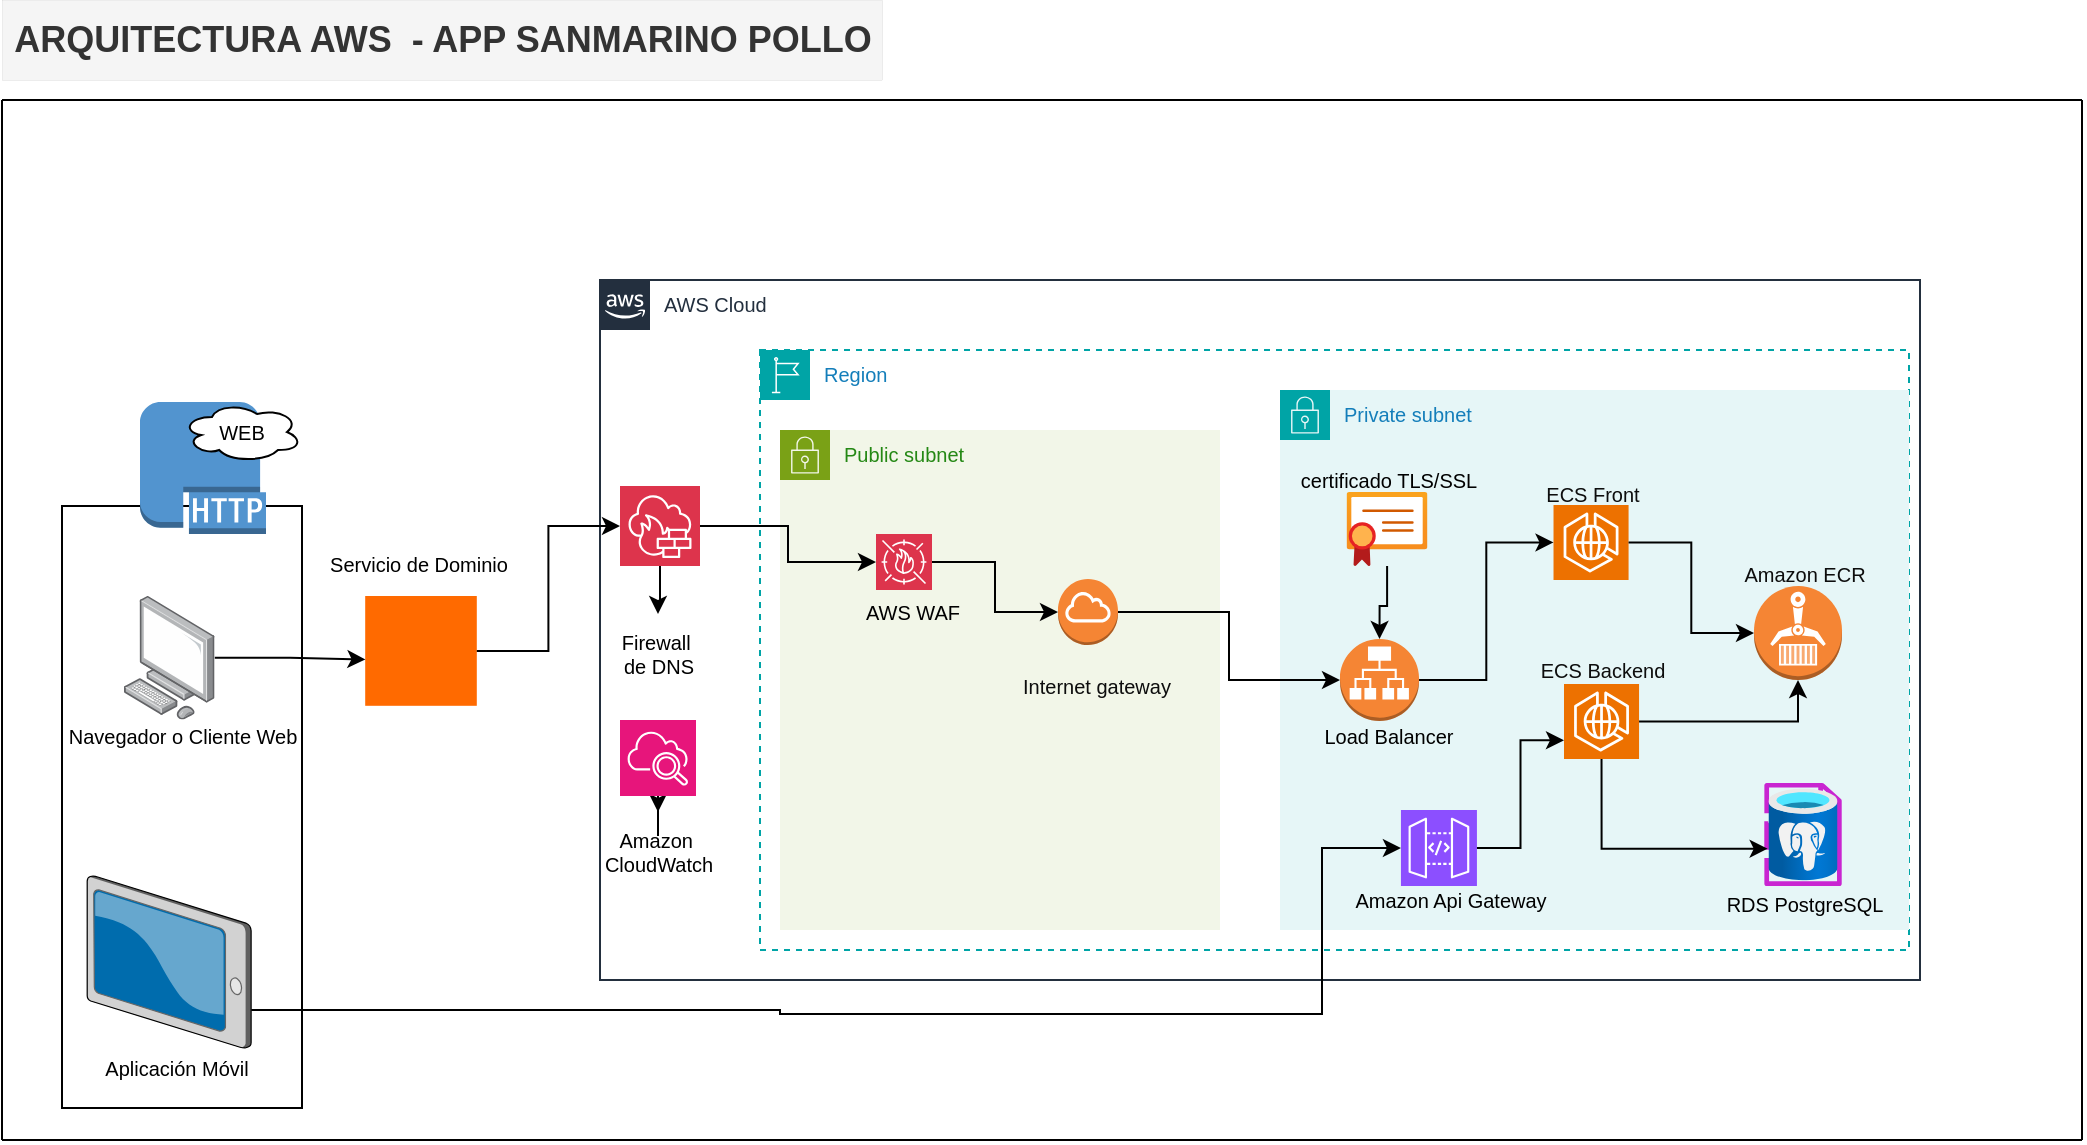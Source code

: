 <mxfile version="27.0.5" pages="2">
  <diagram name="Aq.AWS" id="jx31Y54z5jXAdwGqqSqa">
    <mxGraphModel dx="2103" dy="579" grid="0" gridSize="10" guides="1" tooltips="1" connect="1" arrows="1" fold="1" page="0" pageScale="1" pageWidth="827" pageHeight="1169" math="0" shadow="0">
      <root>
        <mxCell id="0" />
        <mxCell id="1" parent="0" />
        <mxCell id="Luhz2RRqsVVZIBwHOKy7-57" value="" style="rounded=0;whiteSpace=wrap;html=1;fontSize=10;" parent="1" vertex="1">
          <mxGeometry x="-770" y="273" width="120" height="301" as="geometry" />
        </mxCell>
        <mxCell id="Luhz2RRqsVVZIBwHOKy7-1" value="AWS Cloud" style="points=[[0,0],[0.25,0],[0.5,0],[0.75,0],[1,0],[1,0.25],[1,0.5],[1,0.75],[1,1],[0.75,1],[0.5,1],[0.25,1],[0,1],[0,0.75],[0,0.5],[0,0.25]];outlineConnect=0;gradientColor=none;html=1;whiteSpace=wrap;fontSize=10;fontStyle=0;container=1;pointerEvents=0;collapsible=0;recursiveResize=0;shape=mxgraph.aws4.group;grIcon=mxgraph.aws4.group_aws_cloud_alt;strokeColor=#232F3E;fillColor=none;verticalAlign=top;align=left;spacingLeft=30;fontColor=#232F3E;dashed=0;" parent="1" vertex="1">
          <mxGeometry x="-501" y="160" width="660" height="350" as="geometry" />
        </mxCell>
        <mxCell id="Luhz2RRqsVVZIBwHOKy7-65" style="edgeStyle=orthogonalEdgeStyle;rounded=0;orthogonalLoop=1;jettySize=auto;html=1;fontSize=10;" parent="Luhz2RRqsVVZIBwHOKy7-1" source="Luhz2RRqsVVZIBwHOKy7-35" target="Luhz2RRqsVVZIBwHOKy7-62" edge="1">
          <mxGeometry relative="1" as="geometry" />
        </mxCell>
        <mxCell id="Luhz2RRqsVVZIBwHOKy7-35" value="" style="sketch=0;points=[[0,0,0],[0.25,0,0],[0.5,0,0],[0.75,0,0],[1,0,0],[0,1,0],[0.25,1,0],[0.5,1,0],[0.75,1,0],[1,1,0],[0,0.25,0],[0,0.5,0],[0,0.75,0],[1,0.25,0],[1,0.5,0],[1,0.75,0]];points=[[0,0,0],[0.25,0,0],[0.5,0,0],[0.75,0,0],[1,0,0],[0,1,0],[0.25,1,0],[0.5,1,0],[0.75,1,0],[1,1,0],[0,0.25,0],[0,0.5,0],[0,0.75,0],[1,0.25,0],[1,0.5,0],[1,0.75,0]];outlineConnect=0;fontColor=#232F3E;fillColor=#E7157B;strokeColor=#ffffff;dashed=0;verticalLabelPosition=bottom;verticalAlign=top;align=center;html=1;fontSize=10;fontStyle=0;aspect=fixed;shape=mxgraph.aws4.resourceIcon;resIcon=mxgraph.aws4.cloudwatch_2;" parent="Luhz2RRqsVVZIBwHOKy7-1" vertex="1">
          <mxGeometry x="10" y="220" width="38" height="38" as="geometry" />
        </mxCell>
        <mxCell id="Luhz2RRqsVVZIBwHOKy7-64" style="edgeStyle=orthogonalEdgeStyle;rounded=0;orthogonalLoop=1;jettySize=auto;html=1;exitX=0.5;exitY=1;exitDx=0;exitDy=0;exitPerimeter=0;fontSize=10;" parent="Luhz2RRqsVVZIBwHOKy7-1" source="Luhz2RRqsVVZIBwHOKy7-36" target="Luhz2RRqsVVZIBwHOKy7-63" edge="1">
          <mxGeometry relative="1" as="geometry" />
        </mxCell>
        <mxCell id="Luhz2RRqsVVZIBwHOKy7-36" value="" style="sketch=0;points=[[0,0,0],[0.25,0,0],[0.5,0,0],[0.75,0,0],[1,0,0],[0,1,0],[0.25,1,0],[0.5,1,0],[0.75,1,0],[1,1,0],[0,0.25,0],[0,0.5,0],[0,0.75,0],[1,0.25,0],[1,0.5,0],[1,0.75,0]];outlineConnect=0;fontColor=#232F3E;fillColor=#DD344C;strokeColor=#ffffff;dashed=0;verticalLabelPosition=bottom;verticalAlign=top;align=center;html=1;fontSize=10;fontStyle=0;aspect=fixed;shape=mxgraph.aws4.resourceIcon;resIcon=mxgraph.aws4.network_firewall;" parent="Luhz2RRqsVVZIBwHOKy7-1" vertex="1">
          <mxGeometry x="10" y="103" width="40" height="40" as="geometry" />
        </mxCell>
        <mxCell id="Luhz2RRqsVVZIBwHOKy7-62" value="&lt;font&gt;Amazon&amp;nbsp;&lt;/font&gt;&lt;div&gt;&lt;font&gt;CloudWatch&lt;/font&gt;&lt;/div&gt;" style="text;html=1;align=center;verticalAlign=middle;resizable=0;points=[];autosize=1;strokeColor=none;fillColor=none;fontSize=10;" parent="Luhz2RRqsVVZIBwHOKy7-1" vertex="1">
          <mxGeometry x="-11" y="266" width="80" height="40" as="geometry" />
        </mxCell>
        <mxCell id="Luhz2RRqsVVZIBwHOKy7-63" value="Firewall&amp;nbsp;&lt;div&gt;de DNS&lt;/div&gt;" style="text;html=1;align=center;verticalAlign=middle;resizable=0;points=[];autosize=1;strokeColor=none;fillColor=none;fontSize=10;" parent="Luhz2RRqsVVZIBwHOKy7-1" vertex="1">
          <mxGeometry x="-1" y="167" width="60" height="40" as="geometry" />
        </mxCell>
        <mxCell id="Luhz2RRqsVVZIBwHOKy7-5" value="Region" style="points=[[0,0],[0.25,0],[0.5,0],[0.75,0],[1,0],[1,0.25],[1,0.5],[1,0.75],[1,1],[0.75,1],[0.5,1],[0.25,1],[0,1],[0,0.75],[0,0.5],[0,0.25]];outlineConnect=0;gradientColor=none;html=1;whiteSpace=wrap;fontSize=10;fontStyle=0;container=1;pointerEvents=0;collapsible=0;recursiveResize=0;shape=mxgraph.aws4.group;grIcon=mxgraph.aws4.group_region;strokeColor=#00A4A6;fillColor=none;verticalAlign=top;align=left;spacingLeft=30;fontColor=#147EBA;dashed=1;" parent="Luhz2RRqsVVZIBwHOKy7-1" vertex="1">
          <mxGeometry x="80" y="35" width="574.5" height="300" as="geometry" />
        </mxCell>
        <mxCell id="Luhz2RRqsVVZIBwHOKy7-8" value="Public subnet" style="points=[[0,0],[0.25,0],[0.5,0],[0.75,0],[1,0],[1,0.25],[1,0.5],[1,0.75],[1,1],[0.75,1],[0.5,1],[0.25,1],[0,1],[0,0.75],[0,0.5],[0,0.25]];outlineConnect=0;gradientColor=none;html=1;whiteSpace=wrap;fontSize=10;fontStyle=0;container=1;pointerEvents=0;collapsible=0;recursiveResize=0;shape=mxgraph.aws4.group;grIcon=mxgraph.aws4.group_security_group;grStroke=0;strokeColor=#7AA116;fillColor=#F2F6E8;verticalAlign=top;align=left;spacingLeft=30;fontColor=#248814;dashed=0;" parent="Luhz2RRqsVVZIBwHOKy7-5" vertex="1">
          <mxGeometry x="10" y="40" width="220" height="250" as="geometry" />
        </mxCell>
        <mxCell id="Luhz2RRqsVVZIBwHOKy7-10" value="" style="outlineConnect=0;dashed=0;verticalLabelPosition=bottom;verticalAlign=top;align=center;html=1;shape=mxgraph.aws3.internet_gateway;fillColor=#F58534;gradientColor=none;fontSize=10;" parent="Luhz2RRqsVVZIBwHOKy7-8" vertex="1">
          <mxGeometry x="139" y="74.5" width="30" height="33" as="geometry" />
        </mxCell>
        <mxCell id="Luhz2RRqsVVZIBwHOKy7-13" value="&lt;span data-lucid-content=&quot;{&amp;quot;t&amp;quot;:&amp;quot;AWS WAF&amp;quot;,&amp;quot;m&amp;quot;:[{&amp;quot;s&amp;quot;:0,&amp;quot;n&amp;quot;:&amp;quot;p&amp;quot;,&amp;quot;v&amp;quot;:1.2},{&amp;quot;s&amp;quot;:0,&amp;quot;n&amp;quot;:&amp;quot;s&amp;quot;,&amp;quot;v&amp;quot;:26,&amp;quot;e&amp;quot;:7},{&amp;quot;s&amp;quot;:0,&amp;quot;n&amp;quot;:&amp;quot;fsp&amp;quot;,&amp;quot;v&amp;quot;:&amp;quot;ss_presetShapeStyle1_textStyle&amp;quot;,&amp;quot;e&amp;quot;:7},{&amp;quot;s&amp;quot;:0,&amp;quot;n&amp;quot;:&amp;quot;fsp2&amp;quot;,&amp;quot;v&amp;quot;:&amp;quot;ss_presetShapeStyle1_textStyle&amp;quot;,&amp;quot;e&amp;quot;:7}]}&quot; data-lucid-type=&quot;application/vnd.lucid.text&quot;&gt;&lt;span style=&quot;color: rgb(0, 0, 0);&quot;&gt;&lt;font&gt;AWS WAF&lt;/font&gt;&lt;/span&gt;&lt;/span&gt;" style="text;html=1;align=center;verticalAlign=middle;resizable=0;points=[];autosize=1;strokeColor=none;fillColor=none;fontSize=10;" parent="Luhz2RRqsVVZIBwHOKy7-8" vertex="1">
          <mxGeometry x="31" y="76" width="70" height="30" as="geometry" />
        </mxCell>
        <mxCell id="_Uzd5qr24oSEXewp-K4a-10" style="edgeStyle=orthogonalEdgeStyle;rounded=0;orthogonalLoop=1;jettySize=auto;html=1;" edge="1" parent="Luhz2RRqsVVZIBwHOKy7-8" source="Luhz2RRqsVVZIBwHOKy7-12" target="Luhz2RRqsVVZIBwHOKy7-10">
          <mxGeometry relative="1" as="geometry" />
        </mxCell>
        <mxCell id="Luhz2RRqsVVZIBwHOKy7-12" value="" style="sketch=0;points=[[0,0,0],[0.25,0,0],[0.5,0,0],[0.75,0,0],[1,0,0],[0,1,0],[0.25,1,0],[0.5,1,0],[0.75,1,0],[1,1,0],[0,0.25,0],[0,0.5,0],[0,0.75,0],[1,0.25,0],[1,0.5,0],[1,0.75,0]];outlineConnect=0;fontColor=#232F3E;fillColor=#DD344C;strokeColor=#ffffff;dashed=0;verticalLabelPosition=bottom;verticalAlign=top;align=center;html=1;fontSize=10;fontStyle=0;aspect=fixed;shape=mxgraph.aws4.resourceIcon;resIcon=mxgraph.aws4.waf;" parent="Luhz2RRqsVVZIBwHOKy7-8" vertex="1">
          <mxGeometry x="48" y="52" width="28" height="28" as="geometry" />
        </mxCell>
        <mxCell id="Luhz2RRqsVVZIBwHOKy7-11" value="&lt;font style=&quot;color: rgb(13, 13, 13);&quot;&gt;Internet gateway&lt;/font&gt;" style="text;html=1;align=center;verticalAlign=middle;resizable=0;points=[];autosize=1;strokeColor=none;fillColor=none;fontSize=10;rotation=0;" parent="Luhz2RRqsVVZIBwHOKy7-8" vertex="1">
          <mxGeometry x="108" y="113" width="100" height="30" as="geometry" />
        </mxCell>
        <mxCell id="Luhz2RRqsVVZIBwHOKy7-9" value="Private subnet" style="points=[[0,0],[0.25,0],[0.5,0],[0.75,0],[1,0],[1,0.25],[1,0.5],[1,0.75],[1,1],[0.75,1],[0.5,1],[0.25,1],[0,1],[0,0.75],[0,0.5],[0,0.25]];outlineConnect=0;gradientColor=none;html=1;whiteSpace=wrap;fontSize=10;fontStyle=0;container=1;pointerEvents=0;collapsible=0;recursiveResize=0;shape=mxgraph.aws4.group;grIcon=mxgraph.aws4.group_security_group;grStroke=0;strokeColor=#00A4A6;fillColor=#E6F6F7;verticalAlign=top;align=left;spacingLeft=30;fontColor=#147EBA;dashed=0;" parent="Luhz2RRqsVVZIBwHOKy7-5" vertex="1">
          <mxGeometry x="260" y="20" width="314.5" height="270" as="geometry" />
        </mxCell>
        <mxCell id="Luhz2RRqsVVZIBwHOKy7-18" value="" style="image;aspect=fixed;html=1;points=[];align=center;fontSize=10;image=img/lib/azure2/app_services/App_Service_Certificates.svg;" parent="Luhz2RRqsVVZIBwHOKy7-9" vertex="1">
          <mxGeometry x="33.27" y="51" width="40.47" height="37" as="geometry" />
        </mxCell>
        <mxCell id="Luhz2RRqsVVZIBwHOKy7-19" value="" style="outlineConnect=0;dashed=0;verticalLabelPosition=bottom;verticalAlign=top;align=center;html=1;shape=mxgraph.aws3.application_load_balancer;fillColor=#F58534;gradientColor=none;fontSize=10;" parent="Luhz2RRqsVVZIBwHOKy7-9" vertex="1">
          <mxGeometry x="30" y="124.5" width="39.53" height="41" as="geometry" />
        </mxCell>
        <mxCell id="Luhz2RRqsVVZIBwHOKy7-20" value="" style="sketch=0;points=[[0,0,0],[0.25,0,0],[0.5,0,0],[0.75,0,0],[1,0,0],[0,1,0],[0.25,1,0],[0.5,1,0],[0.75,1,0],[1,1,0],[0,0.25,0],[0,0.5,0],[0,0.75,0],[1,0.25,0],[1,0.5,0],[1,0.75,0]];outlineConnect=0;fontColor=#232F3E;fillColor=#ED7100;strokeColor=#ffffff;dashed=0;verticalLabelPosition=bottom;verticalAlign=top;align=center;html=1;fontSize=10;fontStyle=0;aspect=fixed;shape=mxgraph.aws4.resourceIcon;resIcon=mxgraph.aws4.ecs_anywhere;" parent="Luhz2RRqsVVZIBwHOKy7-9" vertex="1">
          <mxGeometry x="136.76" y="57.47" width="37.53" height="37.53" as="geometry" />
        </mxCell>
        <mxCell id="_Uzd5qr24oSEXewp-K4a-18" style="edgeStyle=orthogonalEdgeStyle;rounded=0;orthogonalLoop=1;jettySize=auto;html=1;" edge="1" parent="Luhz2RRqsVVZIBwHOKy7-9" source="Luhz2RRqsVVZIBwHOKy7-21" target="_Uzd5qr24oSEXewp-K4a-13">
          <mxGeometry relative="1" as="geometry" />
        </mxCell>
        <mxCell id="Luhz2RRqsVVZIBwHOKy7-21" value="" style="sketch=0;points=[[0,0,0],[0.25,0,0],[0.5,0,0],[0.75,0,0],[1,0,0],[0,1,0],[0.25,1,0],[0.5,1,0],[0.75,1,0],[1,1,0],[0,0.25,0],[0,0.5,0],[0,0.75,0],[1,0.25,0],[1,0.5,0],[1,0.75,0]];outlineConnect=0;fontColor=#232F3E;fillColor=#ED7100;strokeColor=#ffffff;dashed=0;verticalLabelPosition=bottom;verticalAlign=top;align=center;html=1;fontSize=10;fontStyle=0;aspect=fixed;shape=mxgraph.aws4.resourceIcon;resIcon=mxgraph.aws4.ecs_anywhere;" parent="Luhz2RRqsVVZIBwHOKy7-9" vertex="1">
          <mxGeometry x="142" y="147" width="37.53" height="37.53" as="geometry" />
        </mxCell>
        <mxCell id="Luhz2RRqsVVZIBwHOKy7-24" value="&lt;font style=&quot;color: rgb(13, 13, 13);&quot;&gt;ECS Front&lt;/font&gt;" style="text;html=1;align=center;verticalAlign=middle;resizable=0;points=[];autosize=1;strokeColor=none;fillColor=none;fontSize=10;" parent="Luhz2RRqsVVZIBwHOKy7-9" vertex="1">
          <mxGeometry x="120.53" y="37" width="70" height="30" as="geometry" />
        </mxCell>
        <mxCell id="Luhz2RRqsVVZIBwHOKy7-22" value="&lt;font style=&quot;color: rgb(13, 13, 13);&quot;&gt;ECS Backend&lt;/font&gt;" style="text;html=1;align=center;verticalAlign=middle;resizable=0;points=[];autosize=1;strokeColor=none;fillColor=none;fontSize=10;" parent="Luhz2RRqsVVZIBwHOKy7-9" vertex="1">
          <mxGeometry x="120.76" y="127.5" width="80" height="24" as="geometry" />
        </mxCell>
        <mxCell id="Luhz2RRqsVVZIBwHOKy7-25" value="" style="sketch=0;outlineConnect=0;fontColor=#232F3E;gradientColor=none;fillColor=#C925D1;strokeColor=none;dashed=0;verticalLabelPosition=bottom;verticalAlign=top;align=center;html=1;fontSize=10;fontStyle=0;aspect=fixed;pointerEvents=1;shape=mxgraph.aws4.rds_trusted_language_extensions_for_postgresql;" parent="Luhz2RRqsVVZIBwHOKy7-9" vertex="1">
          <mxGeometry x="242" y="196.44" width="39" height="51.56" as="geometry" />
        </mxCell>
        <mxCell id="Luhz2RRqsVVZIBwHOKy7-31" style="edgeStyle=orthogonalEdgeStyle;rounded=0;orthogonalLoop=1;jettySize=auto;html=1;entryX=0;entryY=0.5;entryDx=0;entryDy=0;entryPerimeter=0;fontSize=10;" parent="Luhz2RRqsVVZIBwHOKy7-9" source="Luhz2RRqsVVZIBwHOKy7-19" target="Luhz2RRqsVVZIBwHOKy7-20" edge="1">
          <mxGeometry relative="1" as="geometry" />
        </mxCell>
        <mxCell id="Luhz2RRqsVVZIBwHOKy7-34" value="" style="sketch=0;points=[[0,0,0],[0.25,0,0],[0.5,0,0],[0.75,0,0],[1,0,0],[0,1,0],[0.25,1,0],[0.5,1,0],[0.75,1,0],[1,1,0],[0,0.25,0],[0,0.5,0],[0,0.75,0],[1,0.25,0],[1,0.5,0],[1,0.75,0]];outlineConnect=0;fontColor=#232F3E;fillColor=#8C4FFF;strokeColor=#ffffff;dashed=0;verticalLabelPosition=bottom;verticalAlign=top;align=center;html=1;fontSize=10;fontStyle=0;aspect=fixed;shape=mxgraph.aws4.resourceIcon;resIcon=mxgraph.aws4.api_gateway;" parent="Luhz2RRqsVVZIBwHOKy7-9" vertex="1">
          <mxGeometry x="60.47" y="210" width="38" height="38" as="geometry" />
        </mxCell>
        <mxCell id="Luhz2RRqsVVZIBwHOKy7-26" value="&lt;span data-lucid-content=&quot;{&amp;quot;t&amp;quot;:&amp;quot;RDS PostgreSQL Instance&amp;quot;,&amp;quot;m&amp;quot;:[{&amp;quot;s&amp;quot;:0,&amp;quot;n&amp;quot;:&amp;quot;p&amp;quot;,&amp;quot;v&amp;quot;:1.2},{&amp;quot;s&amp;quot;:0,&amp;quot;n&amp;quot;:&amp;quot;s&amp;quot;,&amp;quot;v&amp;quot;:26,&amp;quot;e&amp;quot;:23},{&amp;quot;s&amp;quot;:0,&amp;quot;n&amp;quot;:&amp;quot;fsp&amp;quot;,&amp;quot;v&amp;quot;:&amp;quot;ss_presetShapeStyle1_textStyle&amp;quot;,&amp;quot;e&amp;quot;:23},{&amp;quot;s&amp;quot;:0,&amp;quot;n&amp;quot;:&amp;quot;fsp2&amp;quot;,&amp;quot;v&amp;quot;:&amp;quot;ss_presetShapeStyle1_textStyle&amp;quot;,&amp;quot;e&amp;quot;:23}]}&quot; data-lucid-type=&quot;application/vnd.lucid.text&quot;&gt;&lt;span style=&quot;color: rgb(0, 0, 0);&quot;&gt;&lt;font&gt;RDS PostgreSQL&lt;/font&gt;&lt;/span&gt;&lt;/span&gt;" style="text;html=1;align=center;verticalAlign=middle;resizable=0;points=[];autosize=1;strokeColor=none;fillColor=none;fontSize=10;" parent="Luhz2RRqsVVZIBwHOKy7-9" vertex="1">
          <mxGeometry x="211.5" y="242" width="100" height="30" as="geometry" />
        </mxCell>
        <mxCell id="Luhz2RRqsVVZIBwHOKy7-54" value="&lt;font&gt;Load Balancer&lt;/font&gt;" style="text;html=1;align=center;verticalAlign=middle;resizable=0;points=[];autosize=1;strokeColor=none;fillColor=none;fontSize=10;" parent="Luhz2RRqsVVZIBwHOKy7-9" vertex="1">
          <mxGeometry x="8.5" y="158" width="90" height="30" as="geometry" />
        </mxCell>
        <mxCell id="Luhz2RRqsVVZIBwHOKy7-60" value="&lt;font&gt;certificado TLS/SSL&lt;/font&gt;" style="text;html=1;align=center;verticalAlign=middle;resizable=0;points=[];autosize=1;strokeColor=none;fillColor=none;fontSize=10;" parent="Luhz2RRqsVVZIBwHOKy7-9" vertex="1">
          <mxGeometry x="0.5" y="33.47" width="106" height="24" as="geometry" />
        </mxCell>
        <mxCell id="Luhz2RRqsVVZIBwHOKy7-53" value="&lt;font&gt;Amazon Api Gateway&lt;/font&gt;" style="text;html=1;align=center;verticalAlign=middle;resizable=0;points=[];autosize=1;strokeColor=none;fillColor=none;fontSize=10;" parent="Luhz2RRqsVVZIBwHOKy7-9" vertex="1">
          <mxGeometry x="25" y="240" width="120" height="30" as="geometry" />
        </mxCell>
        <mxCell id="_Uzd5qr24oSEXewp-K4a-14" style="edgeStyle=orthogonalEdgeStyle;rounded=0;orthogonalLoop=1;jettySize=auto;html=1;entryX=0.5;entryY=0;entryDx=0;entryDy=0;entryPerimeter=0;" edge="1" parent="Luhz2RRqsVVZIBwHOKy7-9" source="Luhz2RRqsVVZIBwHOKy7-18" target="Luhz2RRqsVVZIBwHOKy7-19">
          <mxGeometry relative="1" as="geometry" />
        </mxCell>
        <mxCell id="_Uzd5qr24oSEXewp-K4a-15" style="edgeStyle=orthogonalEdgeStyle;rounded=0;orthogonalLoop=1;jettySize=auto;html=1;entryX=0;entryY=0.75;entryDx=0;entryDy=0;entryPerimeter=0;" edge="1" parent="Luhz2RRqsVVZIBwHOKy7-9" source="Luhz2RRqsVVZIBwHOKy7-34" target="Luhz2RRqsVVZIBwHOKy7-21">
          <mxGeometry relative="1" as="geometry" />
        </mxCell>
        <mxCell id="_Uzd5qr24oSEXewp-K4a-13" value="" style="outlineConnect=0;dashed=0;verticalLabelPosition=bottom;verticalAlign=top;align=center;html=1;shape=mxgraph.aws3.ecr;fillColor=#F58534;gradientColor=none;" vertex="1" parent="Luhz2RRqsVVZIBwHOKy7-9">
          <mxGeometry x="237" y="98" width="44" height="47" as="geometry" />
        </mxCell>
        <mxCell id="_Uzd5qr24oSEXewp-K4a-16" value="&lt;font color=&quot;#0d0d0d&quot;&gt;&lt;span style=&quot;font-size: 10px;&quot;&gt;Amazon ECR&lt;/span&gt;&lt;/font&gt;" style="text;html=1;align=center;verticalAlign=middle;resizable=0;points=[];autosize=1;strokeColor=none;fillColor=none;" vertex="1" parent="Luhz2RRqsVVZIBwHOKy7-9">
          <mxGeometry x="222" y="79" width="79" height="26" as="geometry" />
        </mxCell>
        <mxCell id="_Uzd5qr24oSEXewp-K4a-17" style="edgeStyle=orthogonalEdgeStyle;rounded=0;orthogonalLoop=1;jettySize=auto;html=1;entryX=0;entryY=0.5;entryDx=0;entryDy=0;entryPerimeter=0;" edge="1" parent="Luhz2RRqsVVZIBwHOKy7-9" source="Luhz2RRqsVVZIBwHOKy7-20" target="_Uzd5qr24oSEXewp-K4a-13">
          <mxGeometry relative="1" as="geometry" />
        </mxCell>
        <mxCell id="_Uzd5qr24oSEXewp-K4a-20" style="edgeStyle=orthogonalEdgeStyle;rounded=0;orthogonalLoop=1;jettySize=auto;html=1;exitX=0.5;exitY=1;exitDx=0;exitDy=0;exitPerimeter=0;entryX=-0.012;entryY=0.655;entryDx=0;entryDy=0;entryPerimeter=0;" edge="1" parent="Luhz2RRqsVVZIBwHOKy7-9" source="Luhz2RRqsVVZIBwHOKy7-21" target="_Uzd5qr24oSEXewp-K4a-21">
          <mxGeometry relative="1" as="geometry" />
        </mxCell>
        <mxCell id="_Uzd5qr24oSEXewp-K4a-21" value="" style="image;aspect=fixed;html=1;points=[];align=center;fontSize=12;image=img/lib/azure2/databases/Azure_Database_PostgreSQL_Server.svg;" vertex="1" parent="Luhz2RRqsVVZIBwHOKy7-9">
          <mxGeometry x="244.25" y="199.22" width="34.5" height="46" as="geometry" />
        </mxCell>
        <mxCell id="_Uzd5qr24oSEXewp-K4a-11" style="edgeStyle=orthogonalEdgeStyle;rounded=0;orthogonalLoop=1;jettySize=auto;html=1;" edge="1" parent="Luhz2RRqsVVZIBwHOKy7-5" source="Luhz2RRqsVVZIBwHOKy7-10" target="Luhz2RRqsVVZIBwHOKy7-19">
          <mxGeometry relative="1" as="geometry" />
        </mxCell>
        <mxCell id="_Uzd5qr24oSEXewp-K4a-9" style="edgeStyle=orthogonalEdgeStyle;rounded=0;orthogonalLoop=1;jettySize=auto;html=1;entryX=0;entryY=0.5;entryDx=0;entryDy=0;entryPerimeter=0;" edge="1" parent="Luhz2RRqsVVZIBwHOKy7-1" source="Luhz2RRqsVVZIBwHOKy7-36" target="Luhz2RRqsVVZIBwHOKy7-12">
          <mxGeometry relative="1" as="geometry" />
        </mxCell>
        <mxCell id="Luhz2RRqsVVZIBwHOKy7-14" value="" style="points=[];aspect=fixed;html=1;align=center;shadow=0;dashed=0;fillColor=#FF6A00;strokeColor=none;shape=mxgraph.alibaba_cloud.dns_domain_name_system;fontSize=10;" parent="1" vertex="1">
          <mxGeometry x="-618.4" y="318" width="55.8" height="54.9" as="geometry" />
        </mxCell>
        <mxCell id="_Uzd5qr24oSEXewp-K4a-8" style="edgeStyle=orthogonalEdgeStyle;rounded=0;orthogonalLoop=1;jettySize=auto;html=1;entryX=0;entryY=0.5;entryDx=0;entryDy=0;entryPerimeter=0;" edge="1" parent="1" source="Luhz2RRqsVVZIBwHOKy7-42" target="Luhz2RRqsVVZIBwHOKy7-34">
          <mxGeometry relative="1" as="geometry">
            <Array as="points">
              <mxPoint x="-411" y="525" />
              <mxPoint x="-411" y="527" />
              <mxPoint x="-140" y="527" />
              <mxPoint x="-140" y="444" />
            </Array>
          </mxGeometry>
        </mxCell>
        <mxCell id="Luhz2RRqsVVZIBwHOKy7-42" value="" style="verticalLabelPosition=bottom;sketch=0;aspect=fixed;html=1;verticalAlign=top;strokeColor=none;align=center;outlineConnect=0;shape=mxgraph.citrix.tablet_2;fontSize=10;" parent="1" vertex="1">
          <mxGeometry x="-757.4" y="458" width="82" height="86" as="geometry" />
        </mxCell>
        <mxCell id="Luhz2RRqsVVZIBwHOKy7-45" value="" style="outlineConnect=0;dashed=0;verticalLabelPosition=bottom;verticalAlign=top;align=center;html=1;shape=mxgraph.aws3.http_protocol;fillColor=#5294CF;gradientColor=none;fontSize=10;" parent="1" vertex="1">
          <mxGeometry x="-731" y="221" width="63" height="66" as="geometry" />
        </mxCell>
        <mxCell id="Luhz2RRqsVVZIBwHOKy7-46" value="WEB" style="ellipse;shape=cloud;whiteSpace=wrap;html=1;align=center;fontSize=10;" parent="1" vertex="1">
          <mxGeometry x="-710" y="221" width="60" height="30" as="geometry" />
        </mxCell>
        <mxCell id="Luhz2RRqsVVZIBwHOKy7-49" value="" style="image;points=[];aspect=fixed;html=1;align=center;shadow=0;dashed=0;image=img/lib/allied_telesis/computer_and_terminals/Personal_Computer.svg;fontSize=10;" parent="1" vertex="1">
          <mxGeometry x="-739.2" y="318.0" width="45.6" height="61.8" as="geometry" />
        </mxCell>
        <mxCell id="Luhz2RRqsVVZIBwHOKy7-56" style="edgeStyle=orthogonalEdgeStyle;rounded=0;orthogonalLoop=1;jettySize=auto;html=1;entryX=0.002;entryY=0.578;entryDx=0;entryDy=0;entryPerimeter=0;fontSize=10;" parent="1" source="Luhz2RRqsVVZIBwHOKy7-49" target="Luhz2RRqsVVZIBwHOKy7-14" edge="1">
          <mxGeometry relative="1" as="geometry" />
        </mxCell>
        <mxCell id="Luhz2RRqsVVZIBwHOKy7-59" value="Servicio de Dominio" style="text;html=1;align=center;verticalAlign=middle;resizable=0;points=[];autosize=1;strokeColor=none;fillColor=none;fontSize=10;" parent="1" vertex="1">
          <mxGeometry x="-646" y="290" width="107" height="24" as="geometry" />
        </mxCell>
        <mxCell id="-0O22I-hGRcLq1f2QyWE-1" value="ARQUITECTURA AWS&amp;nbsp; - APP SANMARINO POLLO" style="text;html=1;align=center;verticalAlign=middle;resizable=0;points=[];autosize=1;strokeColor=#666666;fillColor=#f5f5f5;strokeWidth=0;fontSize=18;fontStyle=1;fontColor=#333333;" parent="1" vertex="1">
          <mxGeometry x="-800" y="20" width="440" height="40" as="geometry" />
        </mxCell>
        <mxCell id="2OG4X8aVOMJSOZXNU3mC-1" value="" style="endArrow=none;html=1;rounded=0;" parent="1" edge="1">
          <mxGeometry width="50" height="50" relative="1" as="geometry">
            <mxPoint x="-800" y="70" as="sourcePoint" />
            <mxPoint x="240" y="70" as="targetPoint" />
          </mxGeometry>
        </mxCell>
        <mxCell id="2OG4X8aVOMJSOZXNU3mC-2" value="" style="endArrow=none;html=1;rounded=0;" parent="1" edge="1">
          <mxGeometry width="50" height="50" relative="1" as="geometry">
            <mxPoint x="-800" y="70" as="sourcePoint" />
            <mxPoint x="-800" y="590" as="targetPoint" />
          </mxGeometry>
        </mxCell>
        <mxCell id="0VFlPus6OQ2ufPwgxeQ4-1" value="" style="endArrow=none;html=1;rounded=0;" parent="1" edge="1">
          <mxGeometry width="50" height="50" relative="1" as="geometry">
            <mxPoint x="240" y="590" as="sourcePoint" />
            <mxPoint x="-800" y="590" as="targetPoint" />
          </mxGeometry>
        </mxCell>
        <mxCell id="0VFlPus6OQ2ufPwgxeQ4-2" value="" style="endArrow=none;html=1;rounded=0;" parent="1" edge="1">
          <mxGeometry width="50" height="50" relative="1" as="geometry">
            <mxPoint x="240" y="70" as="sourcePoint" />
            <mxPoint x="240" y="590" as="targetPoint" />
          </mxGeometry>
        </mxCell>
        <mxCell id="_Uzd5qr24oSEXewp-K4a-3" style="edgeStyle=orthogonalEdgeStyle;rounded=0;orthogonalLoop=1;jettySize=auto;html=1;entryX=0;entryY=0.5;entryDx=0;entryDy=0;entryPerimeter=0;" edge="1" parent="1" source="Luhz2RRqsVVZIBwHOKy7-14" target="Luhz2RRqsVVZIBwHOKy7-36">
          <mxGeometry relative="1" as="geometry" />
        </mxCell>
        <mxCell id="_Uzd5qr24oSEXewp-K4a-22" value="&lt;font style=&quot;font-size: 10px;&quot;&gt;Aplicación Móvil&lt;/font&gt;" style="text;html=1;align=center;verticalAlign=middle;resizable=0;points=[];autosize=1;strokeColor=none;fillColor=none;" vertex="1" parent="1">
          <mxGeometry x="-758" y="541" width="90" height="26" as="geometry" />
        </mxCell>
        <mxCell id="_Uzd5qr24oSEXewp-K4a-23" value="&lt;font style=&quot;font-size: 10px;&quot;&gt;Navegador o Cliente Web&lt;/font&gt;" style="text;html=1;align=center;verticalAlign=middle;resizable=0;points=[];autosize=1;strokeColor=none;fillColor=none;" vertex="1" parent="1">
          <mxGeometry x="-776" y="375" width="132" height="26" as="geometry" />
        </mxCell>
      </root>
    </mxGraphModel>
  </diagram>
  <diagram id="OM7d5HOLYRO8BEP6kaz0" name="Contexto">
    <mxGraphModel dx="1564" dy="695" grid="0" gridSize="10" guides="1" tooltips="1" connect="1" arrows="1" fold="1" page="0" pageScale="1" pageWidth="827" pageHeight="1169" math="0" shadow="0">
      <root>
        <mxCell id="0" />
        <mxCell id="1" parent="0" />
        <mxCell id="-0jfbo7u4UbP3t_RkdBv-18" value="" style="edgeStyle=orthogonalEdgeStyle;rounded=0;orthogonalLoop=1;jettySize=auto;html=1;" parent="1" source="0RiBTo-lPICuQoVPnfBL-5" target="0RiBTo-lPICuQoVPnfBL-22" edge="1">
          <mxGeometry relative="1" as="geometry" />
        </mxCell>
        <mxCell id="0RiBTo-lPICuQoVPnfBL-60" style="edgeStyle=orthogonalEdgeStyle;rounded=0;orthogonalLoop=1;jettySize=auto;html=1;fontSize=10;" parent="1" source="0RiBTo-lPICuQoVPnfBL-9" target="0RiBTo-lPICuQoVPnfBL-16" edge="1">
          <mxGeometry relative="1" as="geometry" />
        </mxCell>
        <mxCell id="0RiBTo-lPICuQoVPnfBL-16" value="Base de Datos" style="swimlane;fillColor=#fff2cc;strokeColor=#d6b656;startSize=30;gradientColor=#ffd966;" parent="1" vertex="1">
          <mxGeometry x="355" y="117" width="260" height="90" as="geometry" />
        </mxCell>
        <mxCell id="0RiBTo-lPICuQoVPnfBL-17" value="POSTGRES - RDS" style="fontSize=10;" parent="0RiBTo-lPICuQoVPnfBL-16" vertex="1">
          <mxGeometry x="57" y="40" width="140" height="40" as="geometry" />
        </mxCell>
        <mxCell id="-0jfbo7u4UbP3t_RkdBv-39" style="edgeStyle=orthogonalEdgeStyle;rounded=0;orthogonalLoop=1;jettySize=auto;html=1;entryX=0;entryY=0.5;entryDx=0;entryDy=0;" parent="1" source="0RiBTo-lPICuQoVPnfBL-18" target="0RiBTo-lPICuQoVPnfBL-16" edge="1">
          <mxGeometry relative="1" as="geometry" />
        </mxCell>
        <mxCell id="-0jfbo7u4UbP3t_RkdBv-40" style="edgeStyle=orthogonalEdgeStyle;rounded=0;orthogonalLoop=1;jettySize=auto;html=1;entryX=0;entryY=0.5;entryDx=0;entryDy=0;" parent="1" source="0RiBTo-lPICuQoVPnfBL-18" target="0RiBTo-lPICuQoVPnfBL-9" edge="1">
          <mxGeometry relative="1" as="geometry" />
        </mxCell>
        <mxCell id="-0jfbo7u4UbP3t_RkdBv-41" style="edgeStyle=orthogonalEdgeStyle;rounded=0;orthogonalLoop=1;jettySize=auto;html=1;entryX=0;entryY=0.75;entryDx=0;entryDy=0;" parent="1" source="0RiBTo-lPICuQoVPnfBL-18" target="0RiBTo-lPICuQoVPnfBL-5" edge="1">
          <mxGeometry relative="1" as="geometry" />
        </mxCell>
        <mxCell id="0RiBTo-lPICuQoVPnfBL-18" value="Despliegue" style="swimlane;fontSize=10;" parent="1" vertex="1">
          <mxGeometry x="56" y="342" width="220" height="170" as="geometry" />
        </mxCell>
        <mxCell id="0RiBTo-lPICuQoVPnfBL-27" style="edgeStyle=orthogonalEdgeStyle;rounded=0;orthogonalLoop=1;jettySize=auto;html=1;exitX=0.5;exitY=1;exitDx=0;exitDy=0;entryX=0.5;entryY=0;entryDx=0;entryDy=0;fontSize=10;" parent="0RiBTo-lPICuQoVPnfBL-18" source="0RiBTo-lPICuQoVPnfBL-20" target="0RiBTo-lPICuQoVPnfBL-21" edge="1">
          <mxGeometry relative="1" as="geometry" />
        </mxCell>
        <mxCell id="0RiBTo-lPICuQoVPnfBL-20" value="Docker Compose + Dockerfile" style="fontSize=10;" parent="0RiBTo-lPICuQoVPnfBL-18" vertex="1">
          <mxGeometry x="10" y="80" width="200" height="20" as="geometry" />
        </mxCell>
        <mxCell id="0RiBTo-lPICuQoVPnfBL-21" value="ECR - Imágenes Docker" style="fontSize=10;" parent="0RiBTo-lPICuQoVPnfBL-18" vertex="1">
          <mxGeometry x="10" y="130" width="200" height="20" as="geometry" />
        </mxCell>
        <mxCell id="0RiBTo-lPICuQoVPnfBL-25" style="edgeStyle=orthogonalEdgeStyle;rounded=0;orthogonalLoop=1;jettySize=auto;html=1;exitX=0.5;exitY=1;exitDx=0;exitDy=0;entryX=0.5;entryY=0;entryDx=0;entryDy=0;fontSize=10;" parent="0RiBTo-lPICuQoVPnfBL-18" source="0RiBTo-lPICuQoVPnfBL-19" target="0RiBTo-lPICuQoVPnfBL-20" edge="1">
          <mxGeometry relative="1" as="geometry" />
        </mxCell>
        <mxCell id="0RiBTo-lPICuQoVPnfBL-19" value="HTTPS" style="fontSize=10;" parent="0RiBTo-lPICuQoVPnfBL-18" vertex="1">
          <mxGeometry x="10" y="40" width="200" height="20" as="geometry" />
        </mxCell>
        <mxCell id="EP4urcmA3SeRLebR6uXB-9" style="edgeStyle=orthogonalEdgeStyle;rounded=0;orthogonalLoop=1;jettySize=auto;html=1;entryX=1;entryY=0.75;entryDx=0;entryDy=0;" edge="1" parent="1" source="0RiBTo-lPICuQoVPnfBL-52" target="EP4urcmA3SeRLebR6uXB-2">
          <mxGeometry relative="1" as="geometry" />
        </mxCell>
        <mxCell id="0RiBTo-lPICuQoVPnfBL-52" value="WEB" style="fontSize=10;" parent="1" vertex="1">
          <mxGeometry x="1188" y="538" width="100" height="40" as="geometry" />
        </mxCell>
        <mxCell id="0RiBTo-lPICuQoVPnfBL-54" style="edgeStyle=orthogonalEdgeStyle;rounded=0;orthogonalLoop=1;jettySize=auto;html=1;entryX=0.5;entryY=1;entryDx=0;entryDy=0;fontSize=10;exitX=0.5;exitY=0;exitDx=0;exitDy=0;" parent="1" source="0RiBTo-lPICuQoVPnfBL-23" target="0RiBTo-lPICuQoVPnfBL-24" edge="1">
          <mxGeometry relative="1" as="geometry" />
        </mxCell>
        <mxCell id="0RiBTo-lPICuQoVPnfBL-9" value="Backend  &#xa;Microservicios .NET Core  (Hexagonal)" style="swimlane;fontSize=10;fillColor=#ffcd28;startSize=30;gradientColor=#ffa500;strokeColor=#d79b00;" parent="1" vertex="1">
          <mxGeometry x="355" y="235" width="261" height="280" as="geometry" />
        </mxCell>
        <mxCell id="0RiBTo-lPICuQoVPnfBL-10" value="Login Service" style="fontSize=10;" parent="0RiBTo-lPICuQoVPnfBL-9" vertex="1">
          <mxGeometry x="40" y="50" width="160" height="20" as="geometry" />
        </mxCell>
        <mxCell id="0RiBTo-lPICuQoVPnfBL-11" value="Gestión de Usuarios" style="fontSize=10;" parent="0RiBTo-lPICuQoVPnfBL-9" vertex="1">
          <mxGeometry x="37" y="160" width="160" height="20" as="geometry" />
        </mxCell>
        <mxCell id="0RiBTo-lPICuQoVPnfBL-12" value="Producción Service" style="fontSize=10;" parent="0RiBTo-lPICuQoVPnfBL-9" vertex="1">
          <mxGeometry x="40" y="90" width="160" height="20" as="geometry" />
        </mxCell>
        <mxCell id="0RiBTo-lPICuQoVPnfBL-13" value="Clasificación Huevo Service" style="fontSize=10;" parent="0RiBTo-lPICuQoVPnfBL-9" vertex="1">
          <mxGeometry x="40" y="200" width="160" height="20" as="geometry" />
        </mxCell>
        <mxCell id="0RiBTo-lPICuQoVPnfBL-14" value="Notificaciones Email/Socket" style="fontSize=10;" parent="0RiBTo-lPICuQoVPnfBL-9" vertex="1">
          <mxGeometry x="40" y="130" width="160" height="20" as="geometry" />
        </mxCell>
        <mxCell id="0RiBTo-lPICuQoVPnfBL-15" value="Autenticación 2FA" style="fontSize=10;" parent="0RiBTo-lPICuQoVPnfBL-9" vertex="1">
          <mxGeometry x="37" y="244.5" width="160" height="20" as="geometry" />
        </mxCell>
        <mxCell id="-0jfbo7u4UbP3t_RkdBv-9" value="" style="edgeStyle=orthogonalEdgeStyle;rounded=0;orthogonalLoop=1;jettySize=auto;html=1;entryX=0;entryY=0.5;entryDx=0;entryDy=0;fontSize=10;" parent="1" source="0RiBTo-lPICuQoVPnfBL-9" target="0RiBTo-lPICuQoVPnfBL-23" edge="1">
          <mxGeometry relative="1" as="geometry">
            <mxPoint x="532" y="647" as="sourcePoint" />
            <mxPoint x="847" y="546" as="targetPoint" />
          </mxGeometry>
        </mxCell>
        <mxCell id="EP4urcmA3SeRLebR6uXB-19" style="edgeStyle=orthogonalEdgeStyle;rounded=0;orthogonalLoop=1;jettySize=auto;html=1;entryX=0;entryY=0.25;entryDx=0;entryDy=0;" edge="1" parent="1" source="0RiBTo-lPICuQoVPnfBL-23" target="EP4urcmA3SeRLebR6uXB-12">
          <mxGeometry relative="1" as="geometry" />
        </mxCell>
        <mxCell id="0RiBTo-lPICuQoVPnfBL-23" value="Amazon ECS Back" style="fontSize=10;verticalAlign=middle;labelBackgroundColor=none;fillColor=#dae8fc;strokeColor=#6c8ebf;" parent="1" vertex="1">
          <mxGeometry x="689" y="355" width="199.5" height="40" as="geometry" />
        </mxCell>
        <mxCell id="0RiBTo-lPICuQoVPnfBL-29" style="edgeStyle=orthogonalEdgeStyle;rounded=0;orthogonalLoop=1;jettySize=auto;html=1;entryX=0.5;entryY=1;entryDx=0;entryDy=0;fontSize=10;" parent="1" source="0RiBTo-lPICuQoVPnfBL-22" target="0RiBTo-lPICuQoVPnfBL-23" edge="1">
          <mxGeometry relative="1" as="geometry" />
        </mxCell>
        <mxCell id="0RiBTo-lPICuQoVPnfBL-24" value="Amazon API Gateway" style="fontSize=10;verticalAlign=middle;labelBackgroundColor=none;fillColor=#dae8fc;strokeColor=#6c8ebf;" parent="1" vertex="1">
          <mxGeometry x="677.5" y="239" width="200" height="40" as="geometry" />
        </mxCell>
        <mxCell id="EP4urcmA3SeRLebR6uXB-17" style="edgeStyle=orthogonalEdgeStyle;rounded=0;orthogonalLoop=1;jettySize=auto;html=1;entryX=0;entryY=0.5;entryDx=0;entryDy=0;" edge="1" parent="1" source="0RiBTo-lPICuQoVPnfBL-22" target="EP4urcmA3SeRLebR6uXB-12">
          <mxGeometry relative="1" as="geometry">
            <Array as="points">
              <mxPoint x="956" y="596" />
              <mxPoint x="956" y="230" />
            </Array>
          </mxGeometry>
        </mxCell>
        <mxCell id="0RiBTo-lPICuQoVPnfBL-22" value="Amazon ECS Front" style="fontSize=10;verticalAlign=middle;labelBackgroundColor=none;fillColor=#dae8fc;strokeColor=#6c8ebf;" parent="1" vertex="1">
          <mxGeometry x="677.5" y="576" width="200" height="40" as="geometry" />
        </mxCell>
        <mxCell id="0RiBTo-lPICuQoVPnfBL-33" style="edgeStyle=orthogonalEdgeStyle;rounded=0;orthogonalLoop=1;jettySize=auto;html=1;exitX=0.5;exitY=1;exitDx=0;exitDy=0;fontSize=10;" parent="1" source="0RiBTo-lPICuQoVPnfBL-22" target="0RiBTo-lPICuQoVPnfBL-22" edge="1">
          <mxGeometry relative="1" as="geometry" />
        </mxCell>
        <mxCell id="0RiBTo-lPICuQoVPnfBL-5" value="Frontend Angular&#xa;Micro UI" style="swimlane;fontSize=10;fillColor=#f8cecc;strokeColor=#b85450;startSize=30;gradientColor=#ea6b66;" parent="1" vertex="1">
          <mxGeometry x="355" y="525" width="261" height="128" as="geometry" />
        </mxCell>
        <mxCell id="0RiBTo-lPICuQoVPnfBL-6" value="Angular Frontend SPA" style="fontSize=10;" parent="0RiBTo-lPICuQoVPnfBL-5" vertex="1">
          <mxGeometry x="20.5" y="40" width="220" height="20" as="geometry" />
        </mxCell>
        <mxCell id="0RiBTo-lPICuQoVPnfBL-7" value="UI Components - TailwindCSS" style="fontSize=10;" parent="0RiBTo-lPICuQoVPnfBL-5" vertex="1">
          <mxGeometry x="20.5" y="70" width="220" height="20" as="geometry" />
        </mxCell>
        <mxCell id="0RiBTo-lPICuQoVPnfBL-8" value="Servicio WebSocket Cliente" style="fontSize=10;" parent="0RiBTo-lPICuQoVPnfBL-5" vertex="1">
          <mxGeometry x="20.5" y="100" width="220" height="20" as="geometry" />
        </mxCell>
        <mxCell id="BAYE2HKWESJxOFa0dWlL-2" value="" style="endArrow=none;html=1;rounded=0;" parent="1" edge="1">
          <mxGeometry width="50" height="50" relative="1" as="geometry">
            <mxPoint x="42" y="97" as="sourcePoint" />
            <mxPoint x="1294" y="97" as="targetPoint" />
          </mxGeometry>
        </mxCell>
        <mxCell id="BAYE2HKWESJxOFa0dWlL-3" value="" style="endArrow=none;html=1;rounded=0;" parent="1" edge="1">
          <mxGeometry width="50" height="50" relative="1" as="geometry">
            <mxPoint x="42" y="97" as="sourcePoint" />
            <mxPoint x="42" y="677" as="targetPoint" />
          </mxGeometry>
        </mxCell>
        <mxCell id="I7-YGJrbQF5FoV8_XYlR-1" value="-&amp;nbsp;&lt;span style=&quot;color: rgb(0, 0, 0); text-align: left;&quot;&gt;DIAGRAMA DE DESPLIEGUE&lt;/span&gt;" style="text;html=1;align=center;verticalAlign=middle;resizable=0;points=[];autosize=1;strokeColor=#666666;fillColor=#f5f5f5;strokeWidth=0;fontSize=18;fontStyle=1;fontColor=#333333;" parent="1" vertex="1">
          <mxGeometry x="42" y="53" width="280" height="40" as="geometry" />
        </mxCell>
        <mxCell id="EP4urcmA3SeRLebR6uXB-8" style="edgeStyle=orthogonalEdgeStyle;rounded=0;orthogonalLoop=1;jettySize=auto;html=1;entryX=1;entryY=0.25;entryDx=0;entryDy=0;" edge="1" parent="1" source="I7-YGJrbQF5FoV8_XYlR-3" target="EP4urcmA3SeRLebR6uXB-2">
          <mxGeometry relative="1" as="geometry" />
        </mxCell>
        <mxCell id="I7-YGJrbQF5FoV8_XYlR-3" value="Movil (Android)" style="fontSize=10;" parent="1" vertex="1">
          <mxGeometry x="1188" y="440" width="100" height="41" as="geometry" />
        </mxCell>
        <mxCell id="I7-YGJrbQF5FoV8_XYlR-4" value="" style="endArrow=none;html=1;rounded=0;" parent="1" edge="1">
          <mxGeometry width="50" height="50" relative="1" as="geometry">
            <mxPoint x="916" y="97" as="sourcePoint" />
            <mxPoint x="916" y="677" as="targetPoint" />
          </mxGeometry>
        </mxCell>
        <mxCell id="I7-YGJrbQF5FoV8_XYlR-5" value="" style="endArrow=none;html=1;rounded=0;" parent="1" edge="1">
          <mxGeometry width="50" height="50" relative="1" as="geometry">
            <mxPoint x="662" y="97" as="sourcePoint" />
            <mxPoint x="662" y="677" as="targetPoint" />
          </mxGeometry>
        </mxCell>
        <mxCell id="I7-YGJrbQF5FoV8_XYlR-6" value="" style="endArrow=none;html=1;rounded=0;" parent="1" edge="1">
          <mxGeometry width="50" height="50" relative="1" as="geometry">
            <mxPoint x="1293" y="100" as="sourcePoint" />
            <mxPoint x="1293" y="680" as="targetPoint" />
            <Array as="points">
              <mxPoint x="1293" y="390" />
            </Array>
          </mxGeometry>
        </mxCell>
        <mxCell id="I7-YGJrbQF5FoV8_XYlR-7" value="" style="endArrow=none;html=1;rounded=0;" parent="1" edge="1">
          <mxGeometry width="50" height="50" relative="1" as="geometry">
            <mxPoint x="42" y="677" as="sourcePoint" />
            <mxPoint x="1293" y="679" as="targetPoint" />
          </mxGeometry>
        </mxCell>
        <mxCell id="I7-YGJrbQF5FoV8_XYlR-8" value="" style="endArrow=none;html=1;rounded=0;" parent="1" edge="1">
          <mxGeometry width="50" height="50" relative="1" as="geometry">
            <mxPoint x="292" y="98" as="sourcePoint" />
            <mxPoint x="292" y="678" as="targetPoint" />
          </mxGeometry>
        </mxCell>
        <mxCell id="I7-YGJrbQF5FoV8_XYlR-9" value="AWS" style="text;html=1;align=center;verticalAlign=middle;resizable=0;points=[];autosize=1;strokeColor=none;fillColor=none;fontStyle=1;fontSize=10;" parent="1" vertex="1">
          <mxGeometry x="751.75" y="643" width="50" height="30" as="geometry" />
        </mxCell>
        <mxCell id="I7-YGJrbQF5FoV8_XYlR-13" value="DESARROLLO" style="text;html=1;align=center;verticalAlign=middle;resizable=0;points=[];autosize=1;strokeColor=none;fillColor=none;fontStyle=1;fontSize=10;" parent="1" vertex="1">
          <mxGeometry x="36" y="628" width="90" height="30" as="geometry" />
        </mxCell>
        <mxCell id="EP4urcmA3SeRLebR6uXB-1" value="" style="endArrow=none;html=1;rounded=0;" edge="1" parent="1">
          <mxGeometry width="50" height="50" relative="1" as="geometry">
            <mxPoint x="1178" y="100" as="sourcePoint" />
            <mxPoint x="1178" y="680" as="targetPoint" />
          </mxGeometry>
        </mxCell>
        <mxCell id="EP4urcmA3SeRLebR6uXB-18" style="edgeStyle=orthogonalEdgeStyle;rounded=0;orthogonalLoop=1;jettySize=auto;html=1;entryX=1;entryY=1;entryDx=0;entryDy=0;" edge="1" parent="1" source="EP4urcmA3SeRLebR6uXB-2" target="0RiBTo-lPICuQoVPnfBL-22">
          <mxGeometry relative="1" as="geometry">
            <Array as="points">
              <mxPoint x="1062" y="638" />
              <mxPoint x="926" y="638" />
              <mxPoint x="926" y="636" />
              <mxPoint x="878" y="636" />
            </Array>
          </mxGeometry>
        </mxCell>
        <mxCell id="EP4urcmA3SeRLebR6uXB-2" value="Seguridad Perimetral" style="swimlane;fontSize=10;fillColor=#f8cecc;strokeColor=#b85450;startSize=30;gradientColor=#ea6b66;" vertex="1" parent="1">
          <mxGeometry x="974" y="413" width="175" height="194" as="geometry" />
        </mxCell>
        <mxCell id="EP4urcmA3SeRLebR6uXB-3" value="Firewall de DNS" style="fontSize=10;" vertex="1" parent="EP4urcmA3SeRLebR6uXB-2">
          <mxGeometry x="22.75" y="46" width="129.5" height="20" as="geometry" />
        </mxCell>
        <mxCell id="EP4urcmA3SeRLebR6uXB-6" value="AWS WAF" style="fontSize=10;" vertex="1" parent="EP4urcmA3SeRLebR6uXB-2">
          <mxGeometry x="21" y="94" width="129.5" height="20" as="geometry" />
        </mxCell>
        <mxCell id="EP4urcmA3SeRLebR6uXB-7" value="Certificado HTTPS" style="fontSize=10;" vertex="1" parent="EP4urcmA3SeRLebR6uXB-2">
          <mxGeometry x="22.75" y="142" width="129.5" height="20" as="geometry" />
        </mxCell>
        <mxCell id="EP4urcmA3SeRLebR6uXB-12" value="Amazon ECR" style="swimlane;fontSize=10;fillColor=#f8cecc;strokeColor=#b85450;startSize=30;gradientColor=#ea6b66;" vertex="1" parent="1">
          <mxGeometry x="978" y="181" width="175" height="95" as="geometry" />
        </mxCell>
        <mxCell id="EP4urcmA3SeRLebR6uXB-13" value="Fuente de Imágenes Docker" style="fontSize=10;" vertex="1" parent="EP4urcmA3SeRLebR6uXB-12">
          <mxGeometry x="11" y="43" width="153" height="42" as="geometry" />
        </mxCell>
      </root>
    </mxGraphModel>
  </diagram>
</mxfile>
